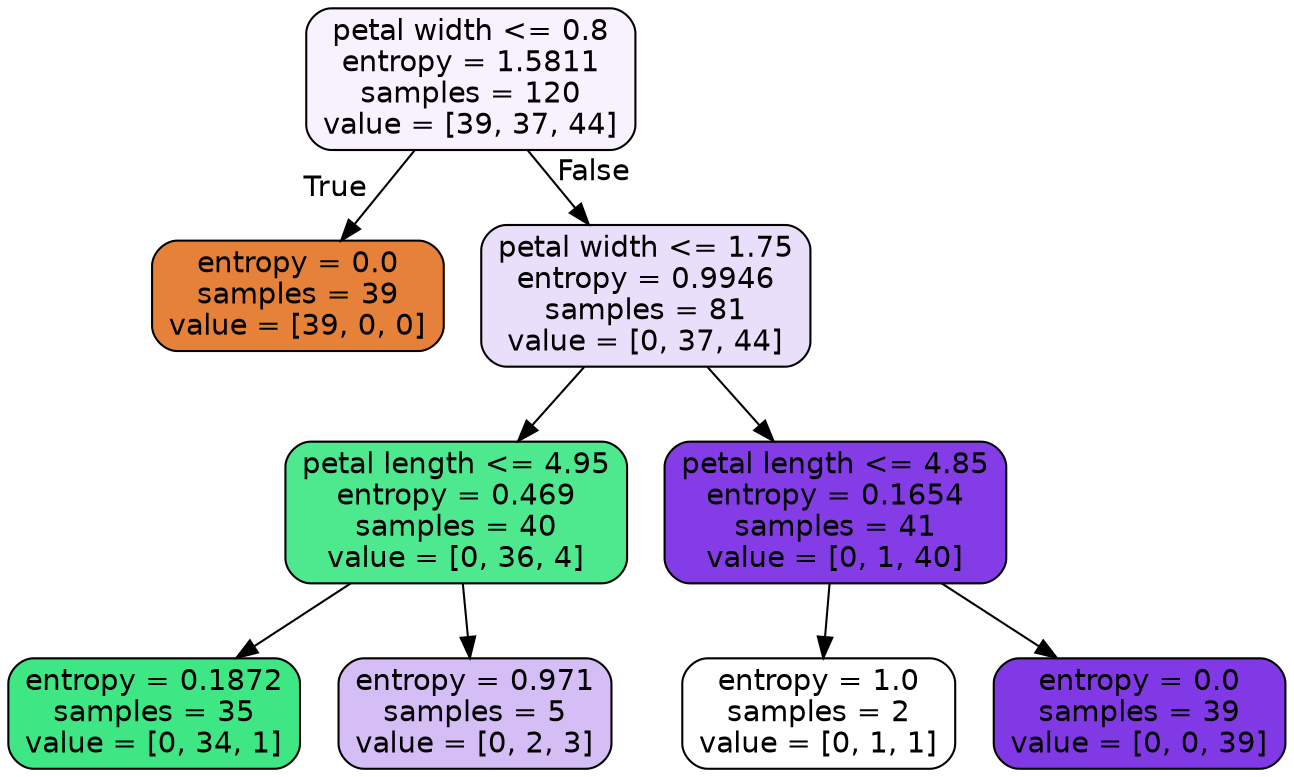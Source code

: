 digraph Tree {
node [shape=box, style="filled, rounded", color="black", fontname=helvetica] ;
edge [fontname=helvetica] ;
0 [label="petal width <= 0.8\nentropy = 1.5811\nsamples = 120\nvalue = [39, 37, 44]", fillcolor="#8139e510"] ;
1 [label="entropy = 0.0\nsamples = 39\nvalue = [39, 0, 0]", fillcolor="#e58139ff"] ;
0 -> 1 [labeldistance=2.5, labelangle=45, headlabel="True"] ;
2 [label="petal width <= 1.75\nentropy = 0.9946\nsamples = 81\nvalue = [0, 37, 44]", fillcolor="#8139e529"] ;
0 -> 2 [labeldistance=2.5, labelangle=-45, headlabel="False"] ;
3 [label="petal length <= 4.95\nentropy = 0.469\nsamples = 40\nvalue = [0, 36, 4]", fillcolor="#39e581e3"] ;
2 -> 3 ;
4 [label="entropy = 0.1872\nsamples = 35\nvalue = [0, 34, 1]", fillcolor="#39e581f8"] ;
3 -> 4 ;
5 [label="entropy = 0.971\nsamples = 5\nvalue = [0, 2, 3]", fillcolor="#8139e555"] ;
3 -> 5 ;
6 [label="petal length <= 4.85\nentropy = 0.1654\nsamples = 41\nvalue = [0, 1, 40]", fillcolor="#8139e5f9"] ;
2 -> 6 ;
7 [label="entropy = 1.0\nsamples = 2\nvalue = [0, 1, 1]", fillcolor="#39e58100"] ;
6 -> 7 ;
8 [label="entropy = 0.0\nsamples = 39\nvalue = [0, 0, 39]", fillcolor="#8139e5ff"] ;
6 -> 8 ;
}